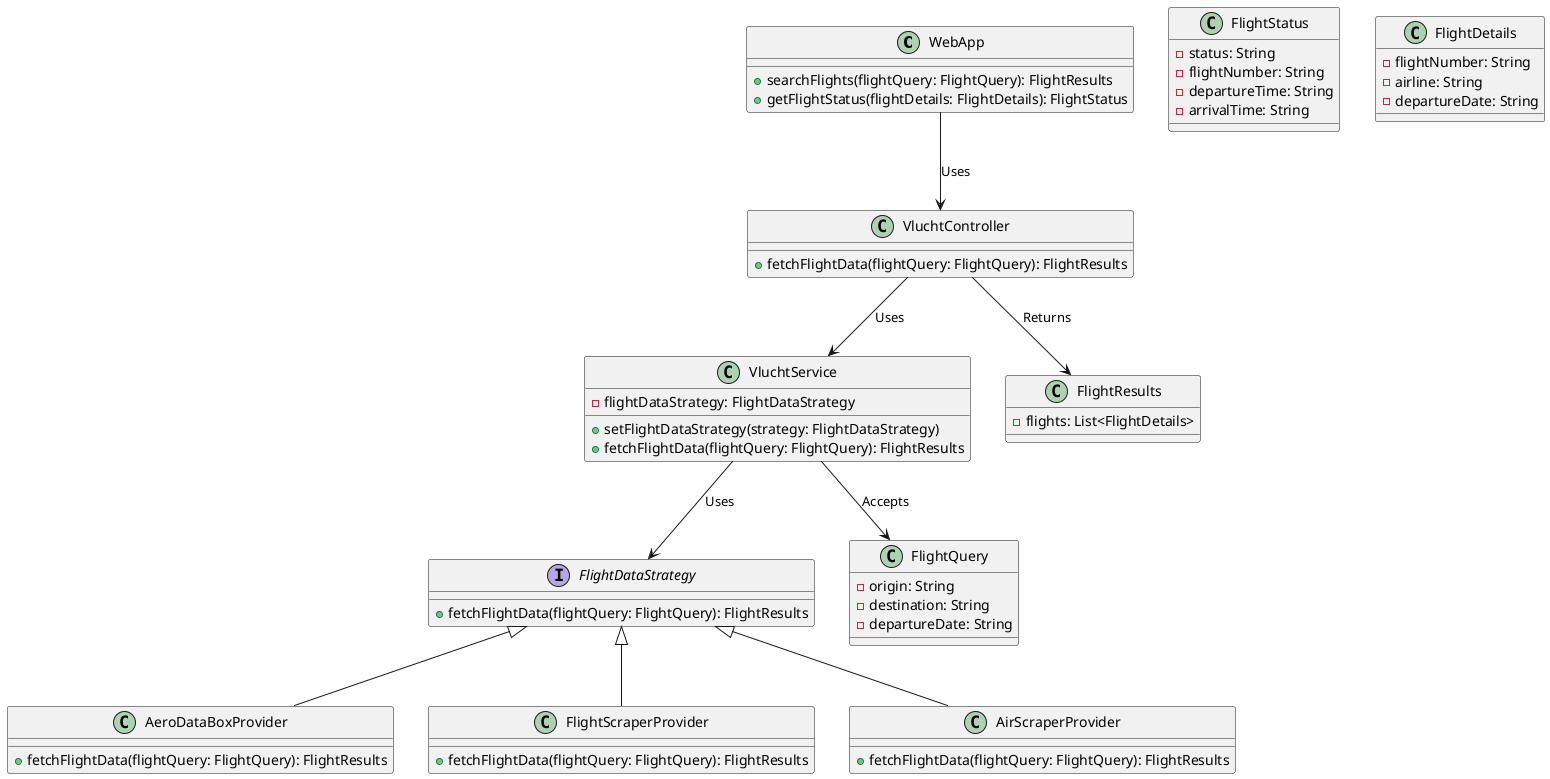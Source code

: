 @startuml
'https://plantuml.com/class-diagram

class WebApp {
    +searchFlights(flightQuery: FlightQuery): FlightResults
    +getFlightStatus(flightDetails: FlightDetails): FlightStatus
}

class VluchtController {
    +fetchFlightData(flightQuery: FlightQuery): FlightResults
}

class VluchtService {
    -flightDataStrategy: FlightDataStrategy
    +setFlightDataStrategy(strategy: FlightDataStrategy)
    +fetchFlightData(flightQuery: FlightQuery): FlightResults
}

interface FlightDataStrategy {
    +fetchFlightData(flightQuery: FlightQuery): FlightResults
}

class AeroDataBoxProvider {
    +fetchFlightData(flightQuery: FlightQuery): FlightResults
}

class FlightScraperProvider {
    +fetchFlightData(flightQuery: FlightQuery): FlightResults
}

class AirScraperProvider {
    +fetchFlightData(flightQuery: FlightQuery): FlightResults
}

class FlightStatus {
    -status: String
    -flightNumber: String
    -departureTime: String
    -arrivalTime: String
}

class FlightDetails {
    -flightNumber: String
    -airline: String
    -departureDate: String
}

class FlightQuery {
    -origin: String
    -destination: String
    -departureDate: String
}

class FlightResults {
    -flights: List<FlightDetails>
}


' Relationships
WebApp --> VluchtController : "Uses"
VluchtController --> VluchtService : "Uses"
VluchtService --> FlightDataStrategy : "Uses"
VluchtService --> FlightQuery : "Accepts"
VluchtController --> FlightResults : "Returns"

FlightDataStrategy <|-- AeroDataBoxProvider
FlightDataStrategy <|-- FlightScraperProvider
FlightDataStrategy <|-- AirScraperProvider

@enduml
